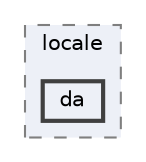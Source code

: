digraph "C:/Users/LukeMabie/documents/Development/Password_Saver_Using_Django-master/venv/Lib/site-packages/django/conf/locale/da"
{
 // LATEX_PDF_SIZE
  bgcolor="transparent";
  edge [fontname=Helvetica,fontsize=10,labelfontname=Helvetica,labelfontsize=10];
  node [fontname=Helvetica,fontsize=10,shape=box,height=0.2,width=0.4];
  compound=true
  subgraph clusterdir_6ae4708f427b9ff73e5313b131df1071 {
    graph [ bgcolor="#edf0f7", pencolor="grey50", label="locale", fontname=Helvetica,fontsize=10 style="filled,dashed", URL="dir_6ae4708f427b9ff73e5313b131df1071.html",tooltip=""]
  dir_95ab6c3b7bd96b16c6ddbadea28a4490 [label="da", fillcolor="#edf0f7", color="grey25", style="filled,bold", URL="dir_95ab6c3b7bd96b16c6ddbadea28a4490.html",tooltip=""];
  }
}
